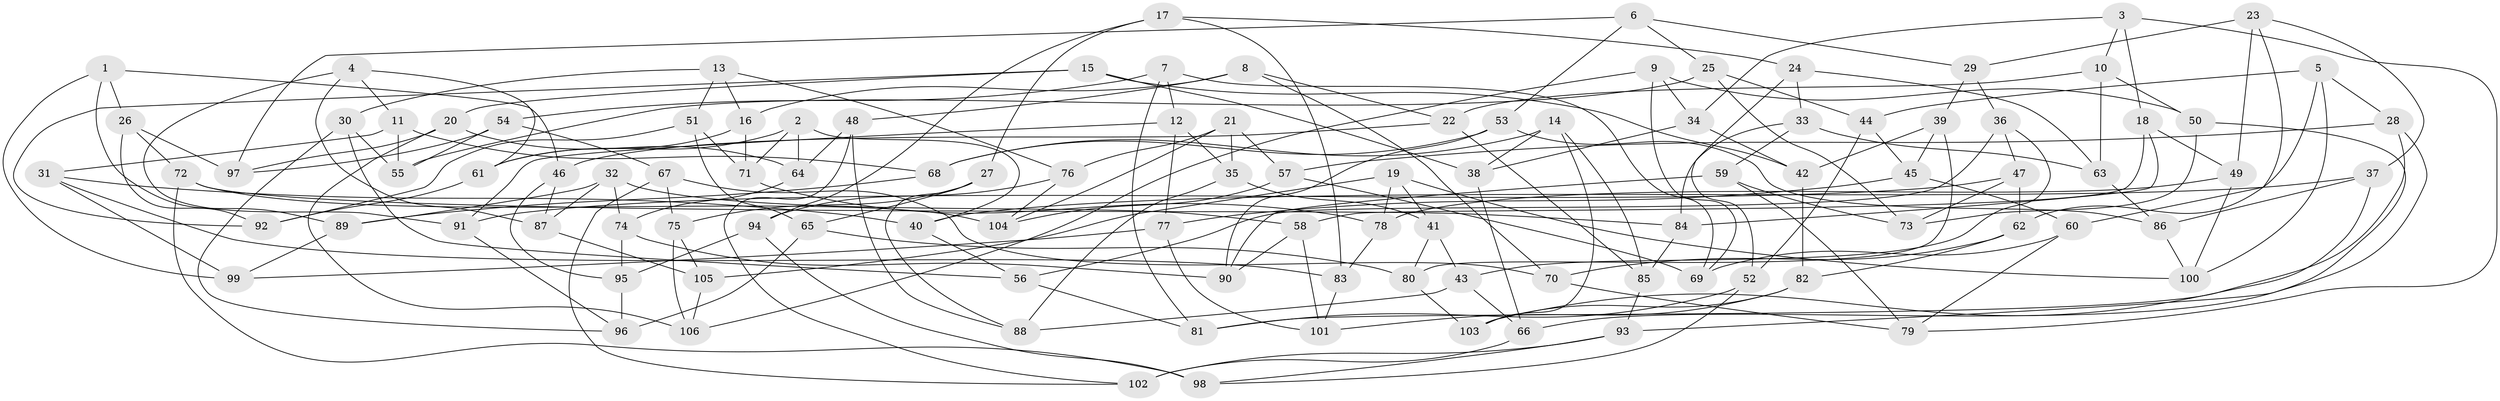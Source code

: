 // coarse degree distribution, {4: 0.7027027027027027, 3: 0.08108108108108109, 6: 0.013513513513513514, 7: 0.02702702702702703, 5: 0.0945945945945946, 10: 0.02702702702702703, 8: 0.04054054054054054, 11: 0.013513513513513514}
// Generated by graph-tools (version 1.1) at 2025/01/03/04/25 22:01:44]
// undirected, 106 vertices, 212 edges
graph export_dot {
graph [start="1"]
  node [color=gray90,style=filled];
  1;
  2;
  3;
  4;
  5;
  6;
  7;
  8;
  9;
  10;
  11;
  12;
  13;
  14;
  15;
  16;
  17;
  18;
  19;
  20;
  21;
  22;
  23;
  24;
  25;
  26;
  27;
  28;
  29;
  30;
  31;
  32;
  33;
  34;
  35;
  36;
  37;
  38;
  39;
  40;
  41;
  42;
  43;
  44;
  45;
  46;
  47;
  48;
  49;
  50;
  51;
  52;
  53;
  54;
  55;
  56;
  57;
  58;
  59;
  60;
  61;
  62;
  63;
  64;
  65;
  66;
  67;
  68;
  69;
  70;
  71;
  72;
  73;
  74;
  75;
  76;
  77;
  78;
  79;
  80;
  81;
  82;
  83;
  84;
  85;
  86;
  87;
  88;
  89;
  90;
  91;
  92;
  93;
  94;
  95;
  96;
  97;
  98;
  99;
  100;
  101;
  102;
  103;
  104;
  105;
  106;
  1 -- 46;
  1 -- 89;
  1 -- 26;
  1 -- 99;
  2 -- 61;
  2 -- 64;
  2 -- 71;
  2 -- 40;
  3 -- 79;
  3 -- 10;
  3 -- 34;
  3 -- 18;
  4 -- 87;
  4 -- 91;
  4 -- 61;
  4 -- 11;
  5 -- 62;
  5 -- 44;
  5 -- 100;
  5 -- 28;
  6 -- 25;
  6 -- 29;
  6 -- 97;
  6 -- 53;
  7 -- 12;
  7 -- 69;
  7 -- 54;
  7 -- 81;
  8 -- 16;
  8 -- 48;
  8 -- 70;
  8 -- 22;
  9 -- 106;
  9 -- 69;
  9 -- 50;
  9 -- 34;
  10 -- 22;
  10 -- 63;
  10 -- 50;
  11 -- 55;
  11 -- 68;
  11 -- 31;
  12 -- 35;
  12 -- 77;
  12 -- 91;
  13 -- 16;
  13 -- 30;
  13 -- 76;
  13 -- 51;
  14 -- 103;
  14 -- 68;
  14 -- 85;
  14 -- 38;
  15 -- 20;
  15 -- 38;
  15 -- 92;
  15 -- 42;
  16 -- 71;
  16 -- 61;
  17 -- 24;
  17 -- 27;
  17 -- 83;
  17 -- 94;
  18 -- 84;
  18 -- 49;
  18 -- 58;
  19 -- 78;
  19 -- 41;
  19 -- 100;
  19 -- 105;
  20 -- 106;
  20 -- 64;
  20 -- 97;
  21 -- 104;
  21 -- 76;
  21 -- 35;
  21 -- 57;
  22 -- 46;
  22 -- 85;
  23 -- 49;
  23 -- 29;
  23 -- 60;
  23 -- 37;
  24 -- 63;
  24 -- 52;
  24 -- 33;
  25 -- 73;
  25 -- 44;
  25 -- 55;
  26 -- 97;
  26 -- 92;
  26 -- 72;
  27 -- 65;
  27 -- 88;
  27 -- 75;
  28 -- 57;
  28 -- 66;
  28 -- 81;
  29 -- 39;
  29 -- 36;
  30 -- 96;
  30 -- 55;
  30 -- 56;
  31 -- 83;
  31 -- 40;
  31 -- 99;
  32 -- 87;
  32 -- 58;
  32 -- 89;
  32 -- 74;
  33 -- 63;
  33 -- 59;
  33 -- 84;
  34 -- 42;
  34 -- 38;
  35 -- 88;
  35 -- 41;
  36 -- 56;
  36 -- 47;
  36 -- 43;
  37 -- 103;
  37 -- 86;
  37 -- 40;
  38 -- 66;
  39 -- 80;
  39 -- 42;
  39 -- 45;
  40 -- 56;
  41 -- 80;
  41 -- 43;
  42 -- 82;
  43 -- 88;
  43 -- 66;
  44 -- 45;
  44 -- 52;
  45 -- 60;
  45 -- 77;
  46 -- 95;
  46 -- 87;
  47 -- 91;
  47 -- 73;
  47 -- 62;
  48 -- 88;
  48 -- 64;
  48 -- 102;
  49 -- 100;
  49 -- 78;
  50 -- 93;
  50 -- 73;
  51 -- 92;
  51 -- 65;
  51 -- 71;
  52 -- 81;
  52 -- 98;
  53 -- 86;
  53 -- 90;
  53 -- 68;
  54 -- 67;
  54 -- 55;
  54 -- 97;
  56 -- 81;
  57 -- 104;
  57 -- 69;
  58 -- 90;
  58 -- 101;
  59 -- 90;
  59 -- 79;
  59 -- 73;
  60 -- 79;
  60 -- 69;
  61 -- 92;
  62 -- 70;
  62 -- 82;
  63 -- 86;
  64 -- 74;
  65 -- 96;
  65 -- 80;
  66 -- 102;
  67 -- 102;
  67 -- 70;
  67 -- 75;
  68 -- 89;
  70 -- 79;
  71 -- 78;
  72 -- 104;
  72 -- 98;
  72 -- 84;
  74 -- 90;
  74 -- 95;
  75 -- 106;
  75 -- 105;
  76 -- 104;
  76 -- 94;
  77 -- 99;
  77 -- 101;
  78 -- 83;
  80 -- 103;
  82 -- 103;
  82 -- 101;
  83 -- 101;
  84 -- 85;
  85 -- 93;
  86 -- 100;
  87 -- 105;
  89 -- 99;
  91 -- 96;
  93 -- 98;
  93 -- 102;
  94 -- 98;
  94 -- 95;
  95 -- 96;
  105 -- 106;
}
